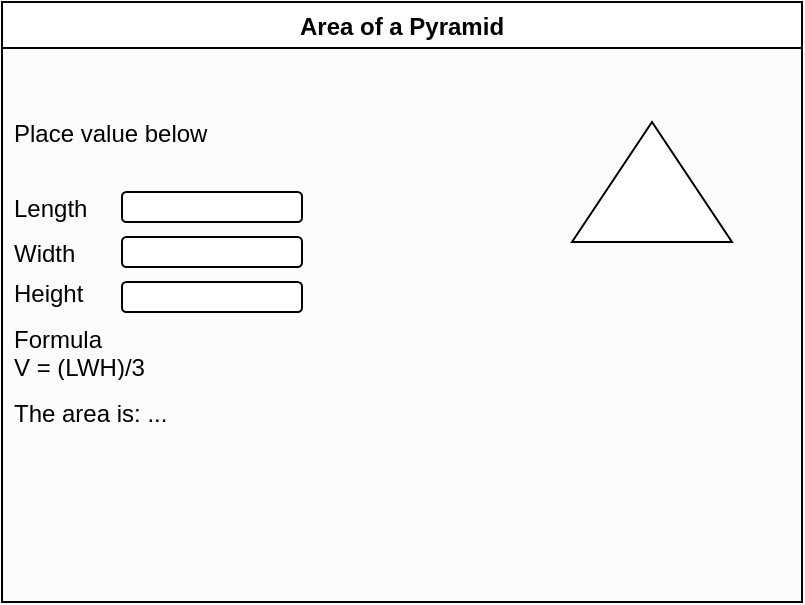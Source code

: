 <mxfile>
    <diagram id="FQw8ab2Lno5x91eKp0SW" name="Page-1">
        <mxGraphModel dx="495" dy="468" grid="1" gridSize="10" guides="1" tooltips="1" connect="1" arrows="1" fold="1" page="1" pageScale="1" pageWidth="850" pageHeight="1100" math="0" shadow="0">
            <root>
                <mxCell id="0"/>
                <mxCell id="1" parent="0"/>
                <mxCell id="7" value="Area of a Pyramid" style="swimlane;swimlaneFillColor=#FCFCFC;" parent="1" vertex="1">
                    <mxGeometry x="100" y="190" width="400" height="300" as="geometry"/>
                </mxCell>
                <mxCell id="8" value="" style="triangle;whiteSpace=wrap;html=1;rotation=-90;" parent="7" vertex="1">
                    <mxGeometry x="295" y="50" width="60" height="80" as="geometry"/>
                </mxCell>
                <mxCell id="9" value="" style="rounded=1;whiteSpace=wrap;html=1;" parent="7" vertex="1">
                    <mxGeometry x="60" y="95" width="90" height="15" as="geometry"/>
                </mxCell>
                <mxCell id="10" value="Length" style="text;strokeColor=none;fillColor=none;align=left;verticalAlign=middle;spacingLeft=4;spacingRight=4;overflow=hidden;points=[[0,0.5],[1,0.5]];portConstraint=eastwest;rotatable=0;" parent="7" vertex="1">
                    <mxGeometry y="87.5" width="60" height="30" as="geometry"/>
                </mxCell>
                <mxCell id="12" value="Width" style="text;strokeColor=none;fillColor=none;align=left;verticalAlign=middle;spacingLeft=4;spacingRight=4;overflow=hidden;points=[[0,0.5],[1,0.5]];portConstraint=eastwest;rotatable=0;" parent="7" vertex="1">
                    <mxGeometry y="110" width="60" height="30" as="geometry"/>
                </mxCell>
                <mxCell id="13" value="Height" style="text;strokeColor=none;fillColor=none;align=left;verticalAlign=middle;spacingLeft=4;spacingRight=4;overflow=hidden;points=[[0,0.5],[1,0.5]];portConstraint=eastwest;rotatable=0;" parent="7" vertex="1">
                    <mxGeometry y="130" width="60" height="30" as="geometry"/>
                </mxCell>
                <mxCell id="14" value="" style="rounded=1;whiteSpace=wrap;html=1;" parent="7" vertex="1">
                    <mxGeometry x="60" y="117.5" width="90" height="15" as="geometry"/>
                </mxCell>
                <mxCell id="15" value="" style="rounded=1;whiteSpace=wrap;html=1;" parent="7" vertex="1">
                    <mxGeometry x="60" y="140" width="90" height="15" as="geometry"/>
                </mxCell>
                <mxCell id="16" value="Formula &#10;V = (LWH)/3" style="text;strokeColor=none;fillColor=none;align=left;verticalAlign=middle;spacingLeft=4;spacingRight=4;overflow=hidden;points=[[0,0.5],[1,0.5]];portConstraint=eastwest;rotatable=0;" parent="7" vertex="1">
                    <mxGeometry y="160" width="80" height="30" as="geometry"/>
                </mxCell>
                <mxCell id="17" value="Place value below" style="text;strokeColor=none;fillColor=none;align=left;verticalAlign=middle;spacingLeft=4;spacingRight=4;overflow=hidden;points=[[0,0.5],[1,0.5]];portConstraint=eastwest;rotatable=0;" parent="7" vertex="1">
                    <mxGeometry y="50" width="120" height="30" as="geometry"/>
                </mxCell>
                <mxCell id="18" value="The area is: ..." style="text;strokeColor=none;fillColor=none;align=left;verticalAlign=middle;spacingLeft=4;spacingRight=4;overflow=hidden;points=[[0,0.5],[1,0.5]];portConstraint=eastwest;rotatable=0;" parent="7" vertex="1">
                    <mxGeometry y="190" width="90" height="30" as="geometry"/>
                </mxCell>
            </root>
        </mxGraphModel>
    </diagram>
</mxfile>